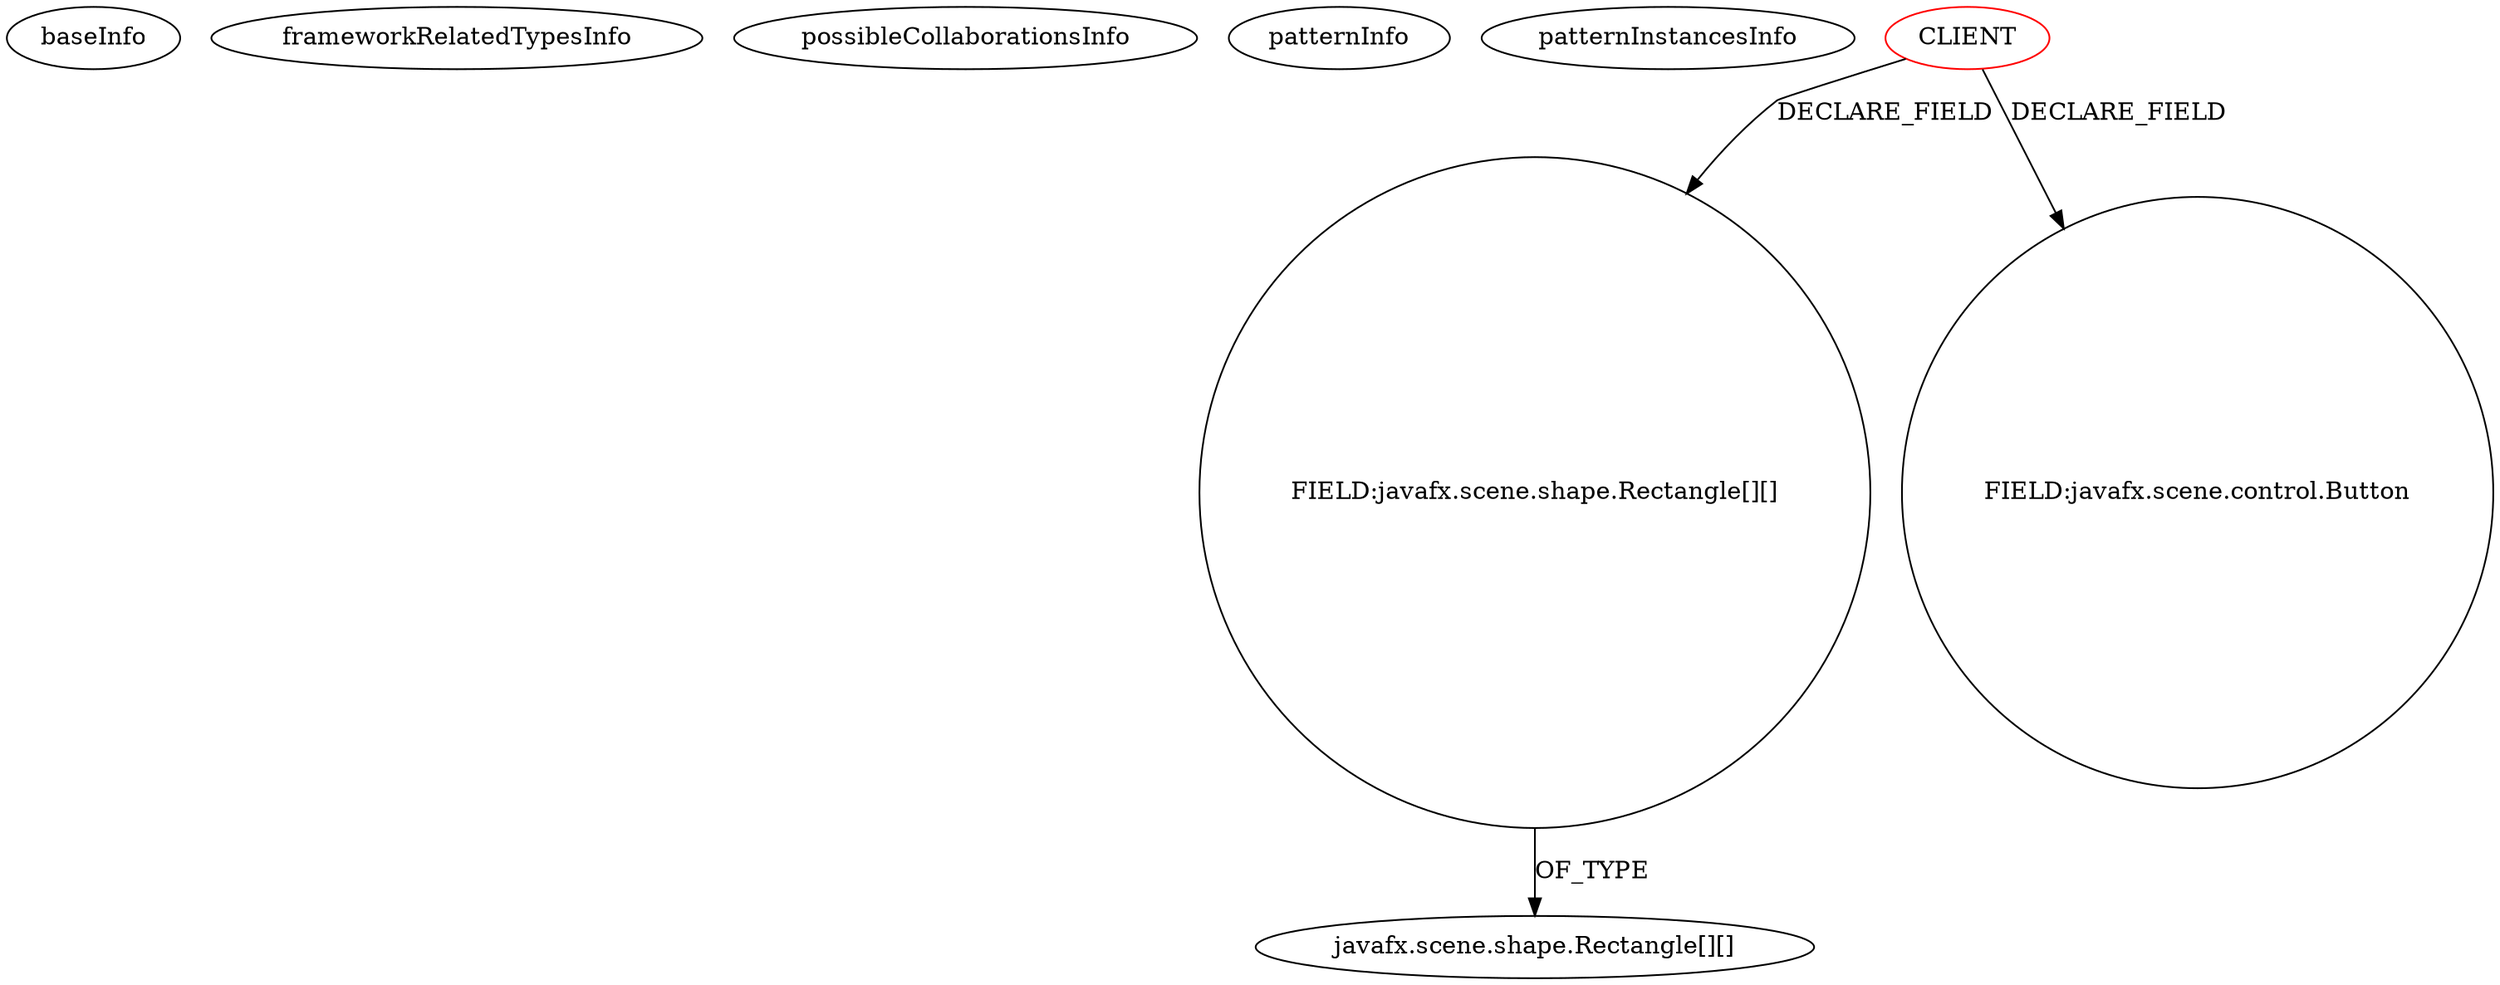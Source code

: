 digraph {
baseInfo[graphId=3402,category="pattern",isAnonymous=false,possibleRelation=false]
frameworkRelatedTypesInfo[]
possibleCollaborationsInfo[]
patternInfo[frequency=3.0,patternRootClient=0]
patternInstancesInfo[0="SamuelSital-Tetris~/SamuelSital-Tetris/Tetris-master/src/application/MainScreenController.java~MainScreenController~1198",1="RUAN0007-FastestPathSimulator~/RUAN0007-FastestPathSimulator/FastestPathSimulator-master/FastPathSimulator/src/application/FastestPathSimulatorController.java~FastestPathSimulatorController~1116",2="walker-clint-AIProj3~/walker-clint-AIProj3/AIProj3-master/src/application/GameBoardController.java~GameBoardController~4712"]
80[label="javafx.scene.shape.Rectangle[][]",vertexType="FRAMEWORK_CLASS_TYPE",isFrameworkType=false]
79[label="FIELD:javafx.scene.shape.Rectangle[][]",vertexType="FIELD_DECLARATION",isFrameworkType=false,shape=circle]
0[label="CLIENT",vertexType="ROOT_CLIENT_CLASS_DECLARATION",isFrameworkType=false,color=red]
103[label="FIELD:javafx.scene.control.Button",vertexType="FIELD_DECLARATION",isFrameworkType=false,shape=circle]
0->79[label="DECLARE_FIELD"]
79->80[label="OF_TYPE"]
0->103[label="DECLARE_FIELD"]
}
